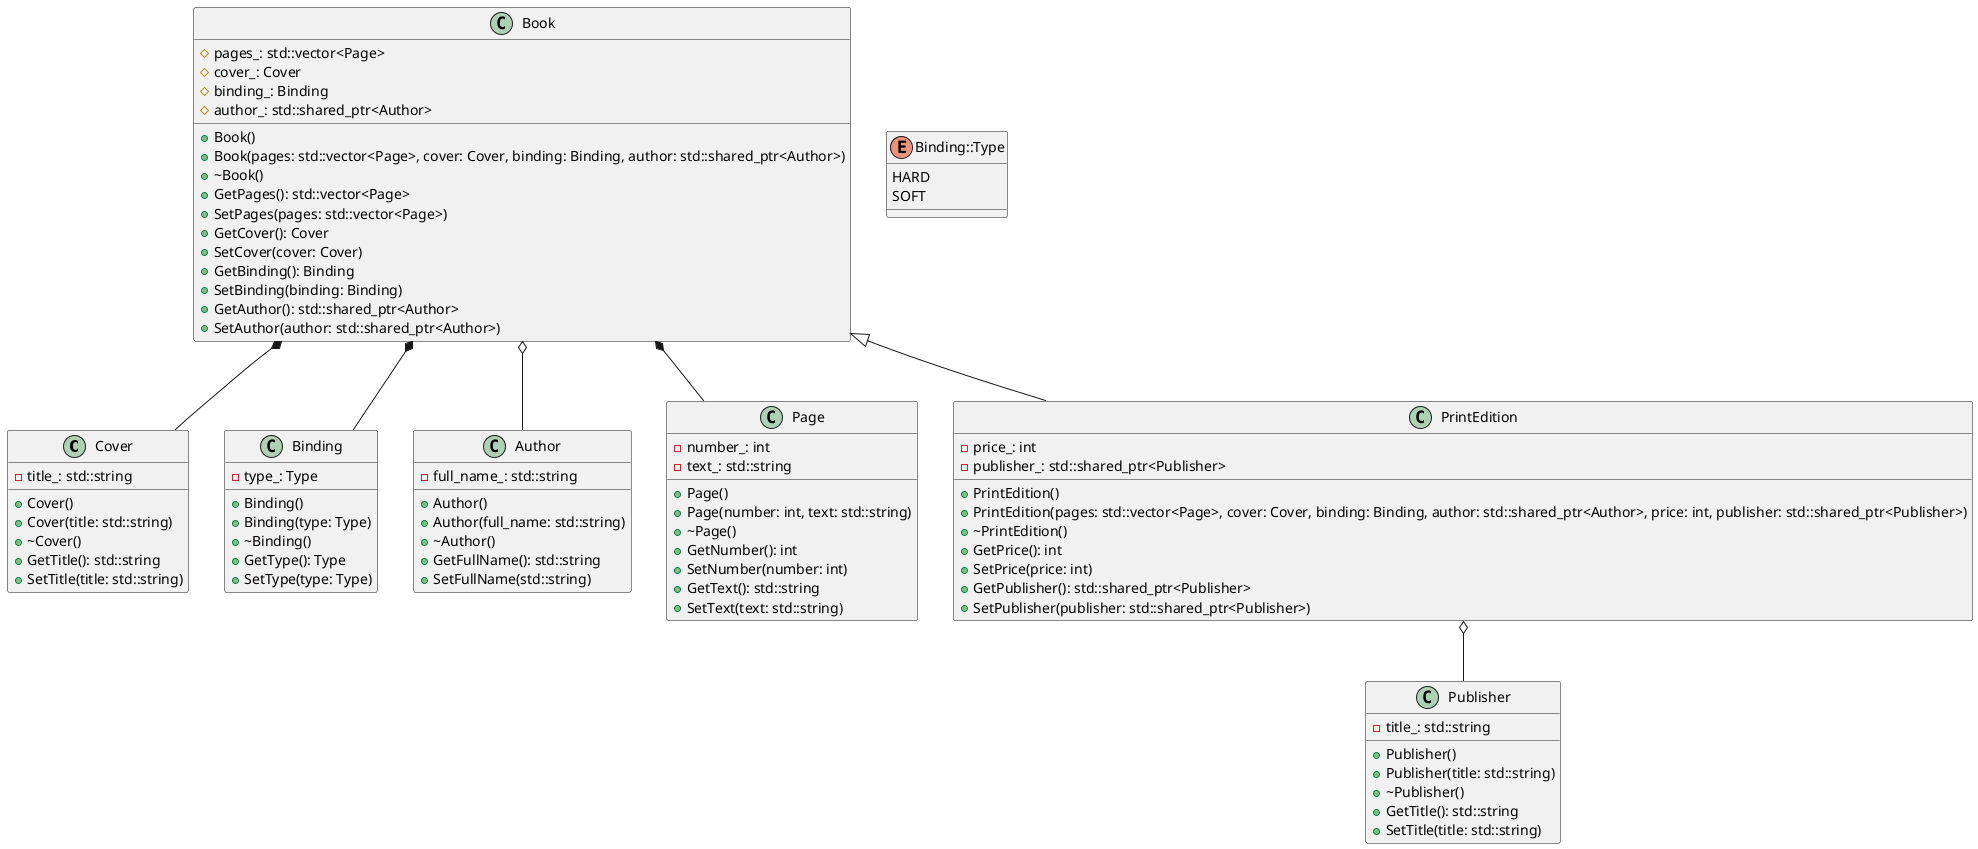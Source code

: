 @startuml
class Cover {
-title_: std::string
+Cover()
+Cover(title: std::string)
+~Cover()
+GetTitle(): std::string
+SetTitle(title: std::string)
}

enum Binding::Type {
HARD
SOFT
}

class Binding {
-type_: Type
+Binding()
+Binding(type: Type)
+~Binding()
+GetType(): Type
+SetType(type: Type)
}

class Author {
-full_name_: std::string
+Author()
+Author(full_name: std::string)
+~Author()
+GetFullName(): std::string
+SetFullName(std::string)
}

class Page {
-number_: int
-text_: std::string
+Page()
+Page(number: int, text: std::string)
+~Page()
+GetNumber(): int
+SetNumber(number: int)
+GetText(): std::string
+SetText(text: std::string)
}

class Book {
#pages_: std::vector<Page>
#cover_: Cover
#binding_: Binding
#author_: std::shared_ptr<Author>
+Book()
+Book(pages: std::vector<Page>, cover: Cover, binding: Binding, author: std::shared_ptr<Author>)
+~Book()
+GetPages(): std::vector<Page>
+SetPages(pages: std::vector<Page>)
+GetCover(): Cover
+SetCover(cover: Cover)
+GetBinding(): Binding
+SetBinding(binding: Binding)
+GetAuthor(): std::shared_ptr<Author>
+SetAuthor(author: std::shared_ptr<Author>)
}

class Publisher {
-title_: std::string
+Publisher()
+Publisher(title: std::string)
+~Publisher()
+GetTitle(): std::string
+SetTitle(title: std::string)
}

class PrintEdition {
-price_: int
-publisher_: std::shared_ptr<Publisher>
+PrintEdition()
+PrintEdition(pages: std::vector<Page>, cover: Cover, binding: Binding, author: std::shared_ptr<Author>, price: int, publisher: std::shared_ptr<Publisher>)
+~PrintEdition()
+GetPrice(): int
+SetPrice(price: int)
+GetPublisher(): std::shared_ptr<Publisher>
+SetPublisher(publisher: std::shared_ptr<Publisher>)
}

Book *-- Page
Book *-- Cover
Book *-- Binding
Book o-- Author
PrintEdition o-- Publisher
Book <|-- PrintEdition

@enduml